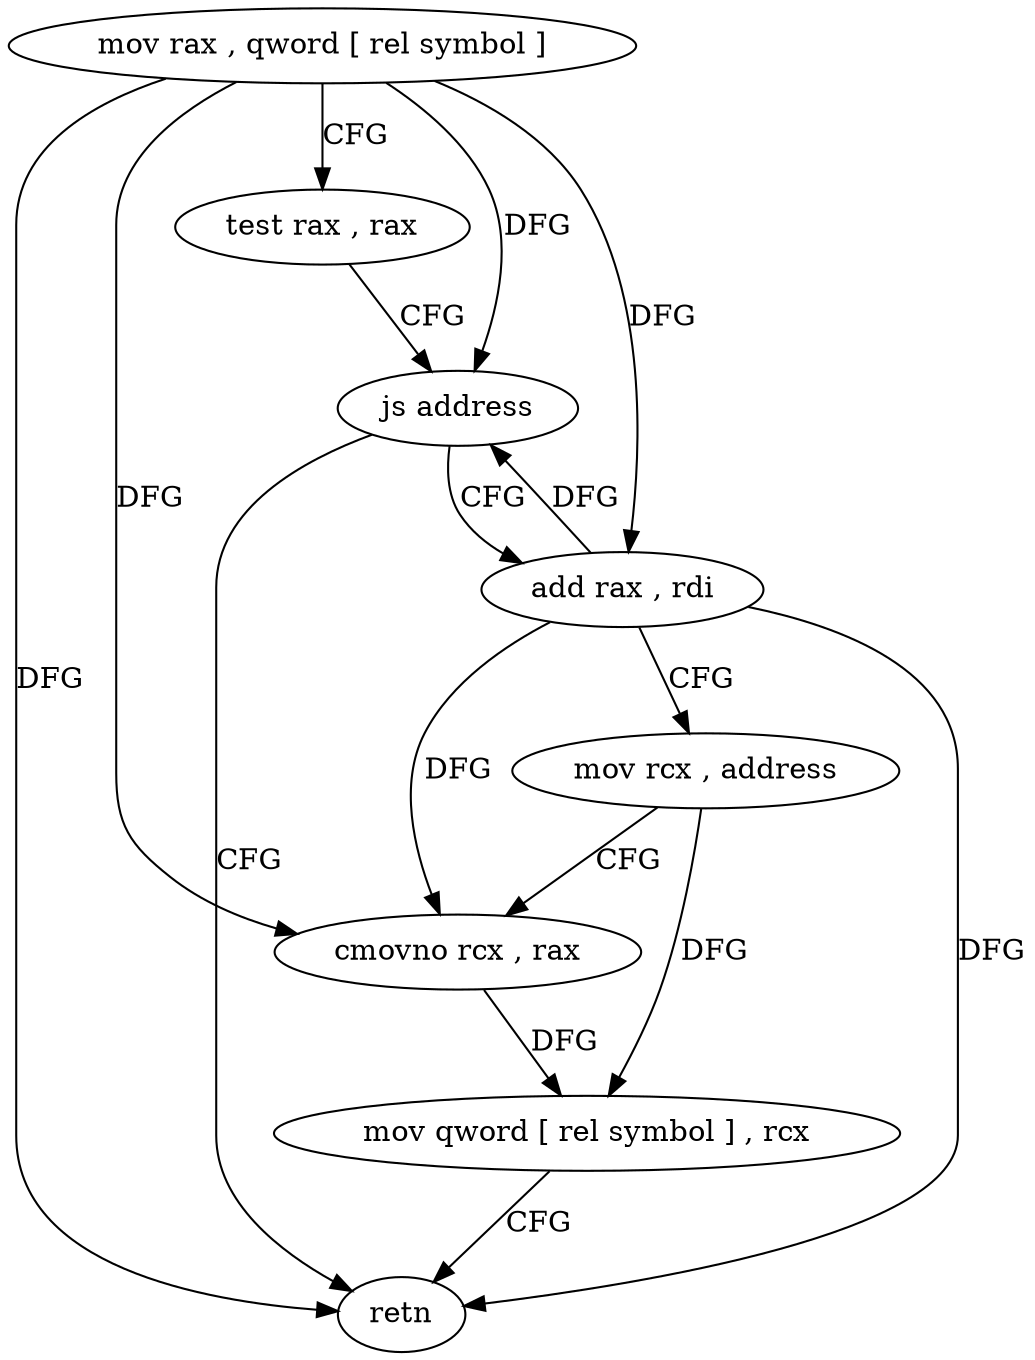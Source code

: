 digraph "func" {
"4214480" [label = "mov rax , qword [ rel symbol ]" ]
"4214487" [label = "test rax , rax" ]
"4214490" [label = "js address" ]
"4214513" [label = "retn" ]
"4214492" [label = "add rax , rdi" ]
"4214495" [label = "mov rcx , address" ]
"4214502" [label = "cmovno rcx , rax" ]
"4214506" [label = "mov qword [ rel symbol ] , rcx" ]
"4214480" -> "4214487" [ label = "CFG" ]
"4214480" -> "4214490" [ label = "DFG" ]
"4214480" -> "4214513" [ label = "DFG" ]
"4214480" -> "4214492" [ label = "DFG" ]
"4214480" -> "4214502" [ label = "DFG" ]
"4214487" -> "4214490" [ label = "CFG" ]
"4214490" -> "4214513" [ label = "CFG" ]
"4214490" -> "4214492" [ label = "CFG" ]
"4214492" -> "4214495" [ label = "CFG" ]
"4214492" -> "4214490" [ label = "DFG" ]
"4214492" -> "4214513" [ label = "DFG" ]
"4214492" -> "4214502" [ label = "DFG" ]
"4214495" -> "4214502" [ label = "CFG" ]
"4214495" -> "4214506" [ label = "DFG" ]
"4214502" -> "4214506" [ label = "DFG" ]
"4214506" -> "4214513" [ label = "CFG" ]
}
